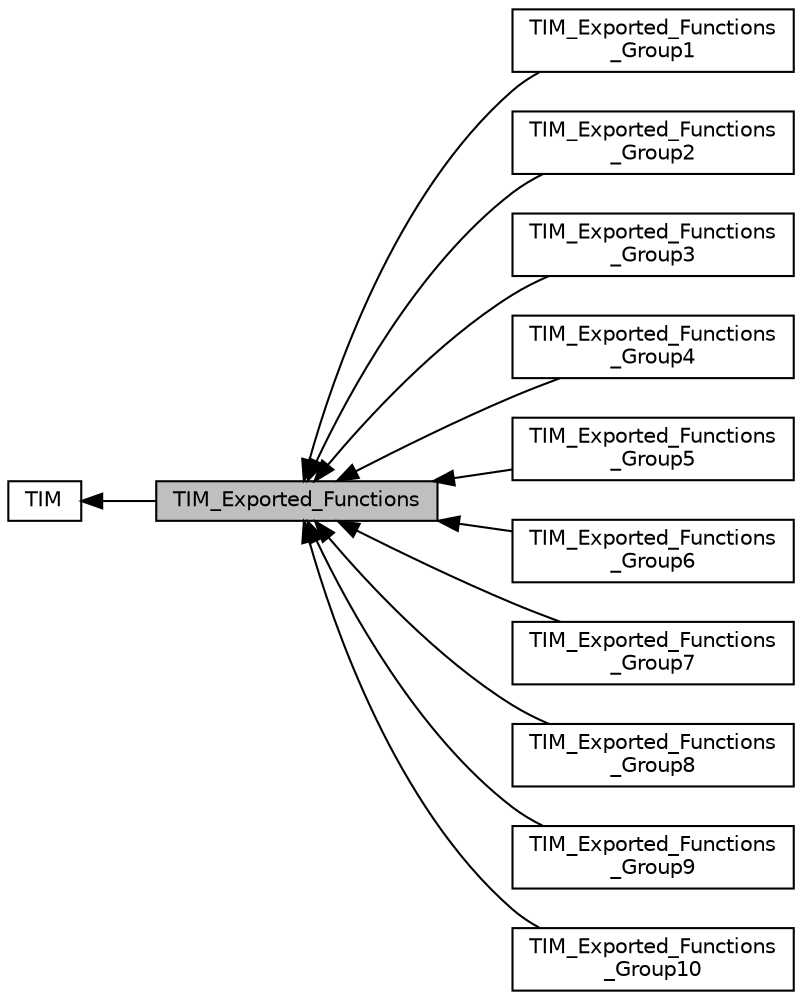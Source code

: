 digraph "TIM_Exported_Functions"
{
  edge [fontname="Helvetica",fontsize="10",labelfontname="Helvetica",labelfontsize="10"];
  node [fontname="Helvetica",fontsize="10",shape=record];
  rankdir=LR;
  Node0 [label="TIM_Exported_Functions",height=0.2,width=0.4,color="black", fillcolor="grey75", style="filled", fontcolor="black"];
  Node1 [label="TIM",height=0.2,width=0.4,color="black", fillcolor="white", style="filled",URL="$group___t_i_m.html",tooltip="TIM HAL module driver. "];
  Node2 [label="TIM_Exported_Functions\l_Group1",height=0.2,width=0.4,color="black", fillcolor="white", style="filled",URL="$group___t_i_m___exported___functions___group1.html"];
  Node3 [label="TIM_Exported_Functions\l_Group2",height=0.2,width=0.4,color="black", fillcolor="white", style="filled",URL="$group___t_i_m___exported___functions___group2.html"];
  Node4 [label="TIM_Exported_Functions\l_Group3",height=0.2,width=0.4,color="black", fillcolor="white", style="filled",URL="$group___t_i_m___exported___functions___group3.html"];
  Node5 [label="TIM_Exported_Functions\l_Group4",height=0.2,width=0.4,color="black", fillcolor="white", style="filled",URL="$group___t_i_m___exported___functions___group4.html"];
  Node6 [label="TIM_Exported_Functions\l_Group5",height=0.2,width=0.4,color="black", fillcolor="white", style="filled",URL="$group___t_i_m___exported___functions___group5.html"];
  Node7 [label="TIM_Exported_Functions\l_Group6",height=0.2,width=0.4,color="black", fillcolor="white", style="filled",URL="$group___t_i_m___exported___functions___group6.html"];
  Node8 [label="TIM_Exported_Functions\l_Group7",height=0.2,width=0.4,color="black", fillcolor="white", style="filled",URL="$group___t_i_m___exported___functions___group7.html"];
  Node9 [label="TIM_Exported_Functions\l_Group8",height=0.2,width=0.4,color="black", fillcolor="white", style="filled",URL="$group___t_i_m___exported___functions___group8.html"];
  Node10 [label="TIM_Exported_Functions\l_Group9",height=0.2,width=0.4,color="black", fillcolor="white", style="filled",URL="$group___t_i_m___exported___functions___group9.html"];
  Node11 [label="TIM_Exported_Functions\l_Group10",height=0.2,width=0.4,color="black", fillcolor="white", style="filled",URL="$group___t_i_m___exported___functions___group10.html"];
  Node1->Node0 [shape=plaintext, dir="back", style="solid"];
  Node0->Node2 [shape=plaintext, dir="back", style="solid"];
  Node0->Node3 [shape=plaintext, dir="back", style="solid"];
  Node0->Node4 [shape=plaintext, dir="back", style="solid"];
  Node0->Node5 [shape=plaintext, dir="back", style="solid"];
  Node0->Node6 [shape=plaintext, dir="back", style="solid"];
  Node0->Node7 [shape=plaintext, dir="back", style="solid"];
  Node0->Node8 [shape=plaintext, dir="back", style="solid"];
  Node0->Node9 [shape=plaintext, dir="back", style="solid"];
  Node0->Node10 [shape=plaintext, dir="back", style="solid"];
  Node0->Node11 [shape=plaintext, dir="back", style="solid"];
}
